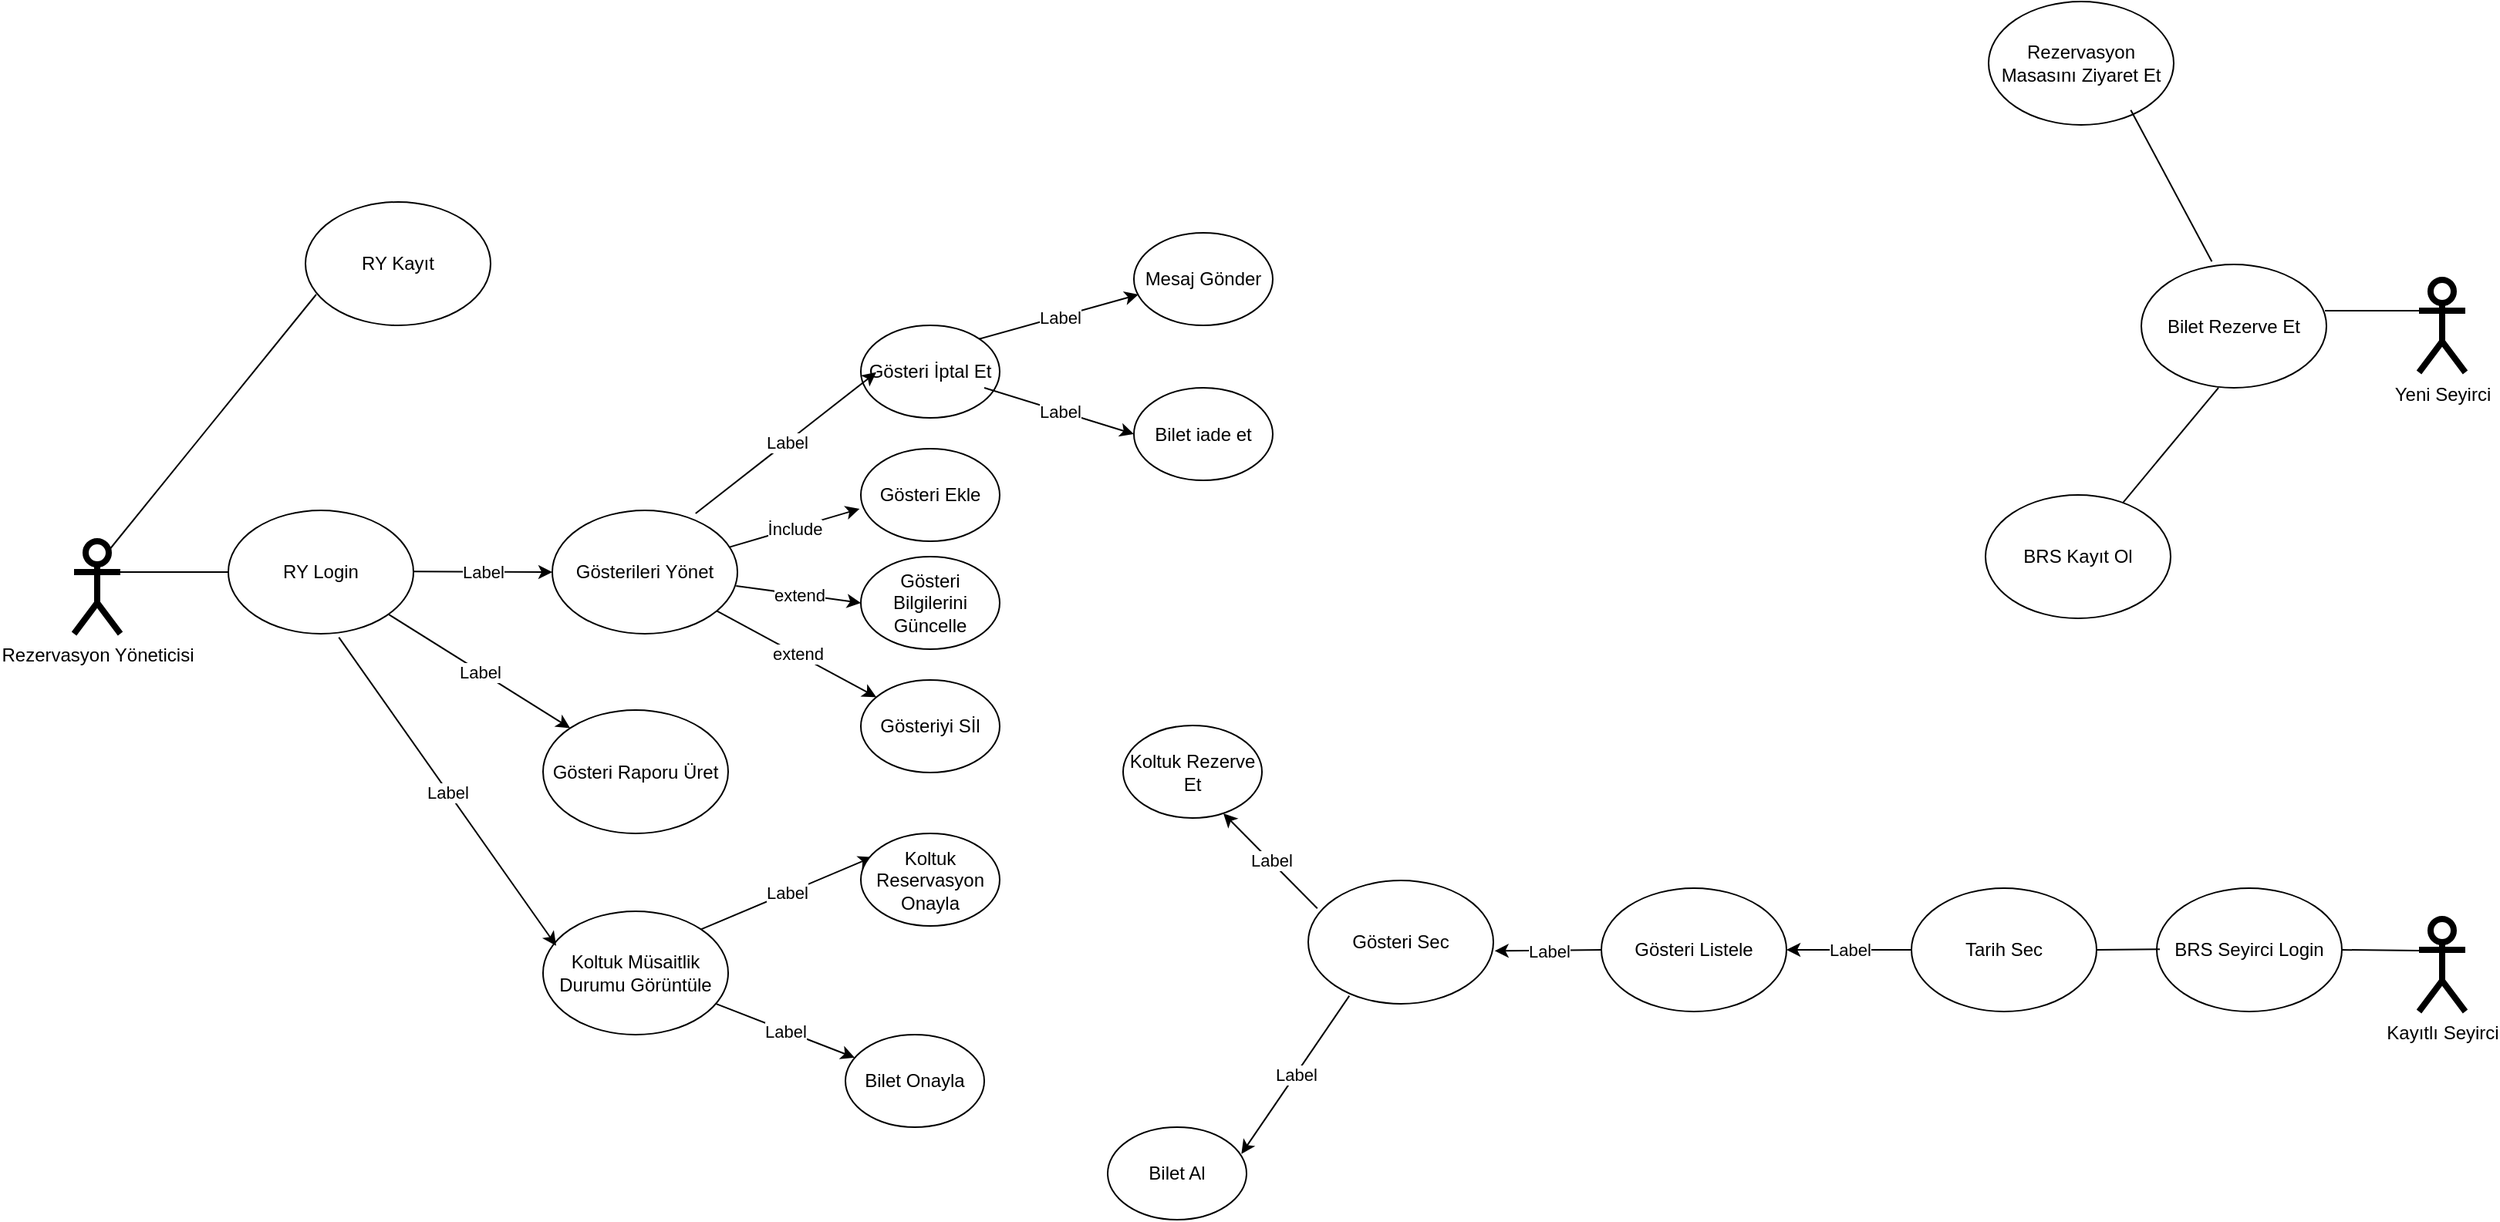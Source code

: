 <mxfile version="13.10.9" type="github">
  <diagram id="5KP6Ix1Ujum4DQlMS5nm" name="Page-1">
    <mxGraphModel dx="1673" dy="898" grid="1" gridSize="10" guides="1" tooltips="1" connect="1" arrows="1" fold="1" page="1" pageScale="1" pageWidth="827" pageHeight="1169" math="0" shadow="0">
      <root>
        <mxCell id="0" />
        <mxCell id="1" parent="0" />
        <mxCell id="PZJnfvKLTV9S15hEJAEC-1" value="&lt;div&gt;Rezervasyon Yöneticisi&lt;/div&gt;&lt;div&gt;&lt;br&gt;&lt;/div&gt;" style="shape=umlActor;verticalLabelPosition=bottom;verticalAlign=top;html=1;outlineConnect=0;strokeWidth=4;" parent="1" vertex="1">
          <mxGeometry x="50" y="380" width="30" height="60" as="geometry" />
        </mxCell>
        <mxCell id="PZJnfvKLTV9S15hEJAEC-5" value="RY Kayıt" style="ellipse;whiteSpace=wrap;html=1;" parent="1" vertex="1">
          <mxGeometry x="200" y="160" width="120" height="80" as="geometry" />
        </mxCell>
        <mxCell id="PZJnfvKLTV9S15hEJAEC-6" value="RY Login" style="ellipse;whiteSpace=wrap;html=1;" parent="1" vertex="1">
          <mxGeometry x="150" y="360" width="120" height="80" as="geometry" />
        </mxCell>
        <mxCell id="PZJnfvKLTV9S15hEJAEC-7" value="" style="endArrow=none;html=1;entryX=0.058;entryY=0.75;entryDx=0;entryDy=0;entryPerimeter=0;exitX=0.75;exitY=0.1;exitDx=0;exitDy=0;exitPerimeter=0;" parent="1" source="PZJnfvKLTV9S15hEJAEC-1" target="PZJnfvKLTV9S15hEJAEC-5" edge="1">
          <mxGeometry width="50" height="50" relative="1" as="geometry">
            <mxPoint x="90" y="380" as="sourcePoint" />
            <mxPoint x="140" y="330" as="targetPoint" />
          </mxGeometry>
        </mxCell>
        <mxCell id="PZJnfvKLTV9S15hEJAEC-10" value="Gösterileri Yönet" style="ellipse;whiteSpace=wrap;html=1;" parent="1" vertex="1">
          <mxGeometry x="360" y="360" width="120" height="80" as="geometry" />
        </mxCell>
        <mxCell id="PZJnfvKLTV9S15hEJAEC-12" value="Gösteri Ekle" style="ellipse;whiteSpace=wrap;html=1;" parent="1" vertex="1">
          <mxGeometry x="560" y="320" width="90" height="60" as="geometry" />
        </mxCell>
        <mxCell id="PZJnfvKLTV9S15hEJAEC-13" value="Gösteri Bilgilerini Güncelle" style="ellipse;whiteSpace=wrap;html=1;" parent="1" vertex="1">
          <mxGeometry x="560" y="390" width="90" height="60" as="geometry" />
        </mxCell>
        <mxCell id="PZJnfvKLTV9S15hEJAEC-14" value="Gösteriyi Sİl" style="ellipse;whiteSpace=wrap;html=1;" parent="1" vertex="1">
          <mxGeometry x="560" y="470" width="90" height="60" as="geometry" />
        </mxCell>
        <mxCell id="PZJnfvKLTV9S15hEJAEC-19" value="Gösteri Raporu Üret" style="ellipse;whiteSpace=wrap;html=1;" parent="1" vertex="1">
          <mxGeometry x="354" y="489.5" width="120" height="80" as="geometry" />
        </mxCell>
        <mxCell id="VGsMBg79oWYqIB5AP5ty-1" value="Koltuk Müsaitlik Durumu Görüntüle" style="ellipse;whiteSpace=wrap;html=1;" parent="1" vertex="1">
          <mxGeometry x="354" y="620" width="120" height="80" as="geometry" />
        </mxCell>
        <mxCell id="VGsMBg79oWYqIB5AP5ty-5" value="Bilet Onayla" style="ellipse;whiteSpace=wrap;html=1;" parent="1" vertex="1">
          <mxGeometry x="550" y="700" width="90" height="60" as="geometry" />
        </mxCell>
        <mxCell id="VGsMBg79oWYqIB5AP5ty-14" value="" style="endArrow=classic;html=1;" parent="1" source="PZJnfvKLTV9S15hEJAEC-10" target="PZJnfvKLTV9S15hEJAEC-14" edge="1">
          <mxGeometry relative="1" as="geometry">
            <mxPoint x="310" y="510" as="sourcePoint" />
            <mxPoint x="410" y="510" as="targetPoint" />
          </mxGeometry>
        </mxCell>
        <mxCell id="VGsMBg79oWYqIB5AP5ty-15" value="extend" style="edgeLabel;resizable=0;html=1;align=center;verticalAlign=middle;" parent="VGsMBg79oWYqIB5AP5ty-14" connectable="0" vertex="1">
          <mxGeometry relative="1" as="geometry" />
        </mxCell>
        <mxCell id="VGsMBg79oWYqIB5AP5ty-16" value="" style="endArrow=classic;html=1;entryX=0;entryY=0.5;entryDx=0;entryDy=0;exitX=0.993;exitY=0.612;exitDx=0;exitDy=0;exitPerimeter=0;" parent="1" source="PZJnfvKLTV9S15hEJAEC-10" target="PZJnfvKLTV9S15hEJAEC-13" edge="1">
          <mxGeometry relative="1" as="geometry">
            <mxPoint x="310" y="420" as="sourcePoint" />
            <mxPoint x="410" y="420" as="targetPoint" />
          </mxGeometry>
        </mxCell>
        <mxCell id="VGsMBg79oWYqIB5AP5ty-17" value="extend" style="edgeLabel;resizable=0;html=1;align=center;verticalAlign=middle;" parent="VGsMBg79oWYqIB5AP5ty-16" connectable="0" vertex="1">
          <mxGeometry relative="1" as="geometry" />
        </mxCell>
        <mxCell id="VGsMBg79oWYqIB5AP5ty-18" value="" style="endArrow=classic;html=1;entryX=-0.009;entryY=0.65;entryDx=0;entryDy=0;entryPerimeter=0;" parent="1" source="PZJnfvKLTV9S15hEJAEC-10" target="PZJnfvKLTV9S15hEJAEC-12" edge="1">
          <mxGeometry relative="1" as="geometry">
            <mxPoint x="320" y="370" as="sourcePoint" />
            <mxPoint x="420" y="370" as="targetPoint" />
          </mxGeometry>
        </mxCell>
        <mxCell id="VGsMBg79oWYqIB5AP5ty-19" value="İnclude" style="edgeLabel;resizable=0;html=1;align=center;verticalAlign=middle;" parent="VGsMBg79oWYqIB5AP5ty-18" connectable="0" vertex="1">
          <mxGeometry relative="1" as="geometry" />
        </mxCell>
        <mxCell id="VGsMBg79oWYqIB5AP5ty-22" value="" style="endArrow=classic;html=1;" parent="1" source="VGsMBg79oWYqIB5AP5ty-1" target="VGsMBg79oWYqIB5AP5ty-5" edge="1">
          <mxGeometry relative="1" as="geometry">
            <mxPoint x="484" y="670" as="sourcePoint" />
            <mxPoint x="584" y="670" as="targetPoint" />
          </mxGeometry>
        </mxCell>
        <mxCell id="VGsMBg79oWYqIB5AP5ty-23" value="Label" style="edgeLabel;resizable=0;html=1;align=center;verticalAlign=middle;" parent="VGsMBg79oWYqIB5AP5ty-22" connectable="0" vertex="1">
          <mxGeometry relative="1" as="geometry" />
        </mxCell>
        <mxCell id="VGsMBg79oWYqIB5AP5ty-29" value="Yeni Seyirci" style="shape=umlActor;verticalLabelPosition=bottom;verticalAlign=top;html=1;outlineConnect=0;strokeWidth=4;" parent="1" vertex="1">
          <mxGeometry x="1570" y="210.5" width="30" height="60" as="geometry" />
        </mxCell>
        <mxCell id="VGsMBg79oWYqIB5AP5ty-31" value="" style="endArrow=none;html=1;exitX=1;exitY=0.333;exitDx=0;exitDy=0;exitPerimeter=0;entryX=0;entryY=0.5;entryDx=0;entryDy=0;" parent="1" source="PZJnfvKLTV9S15hEJAEC-1" target="PZJnfvKLTV9S15hEJAEC-6" edge="1">
          <mxGeometry width="50" height="50" relative="1" as="geometry">
            <mxPoint x="100" y="445" as="sourcePoint" />
            <mxPoint x="150" y="395" as="targetPoint" />
          </mxGeometry>
        </mxCell>
        <mxCell id="VGsMBg79oWYqIB5AP5ty-33" value="" style="endArrow=classic;html=1;entryX=0.083;entryY=0.256;entryDx=0;entryDy=0;entryPerimeter=0;exitX=1;exitY=0;exitDx=0;exitDy=0;" parent="1" source="VGsMBg79oWYqIB5AP5ty-1" target="VGsMBg79oWYqIB5AP5ty-35" edge="1">
          <mxGeometry relative="1" as="geometry">
            <mxPoint x="320" y="560" as="sourcePoint" />
            <mxPoint x="420" y="560" as="targetPoint" />
          </mxGeometry>
        </mxCell>
        <mxCell id="VGsMBg79oWYqIB5AP5ty-34" value="Label" style="edgeLabel;resizable=0;html=1;align=center;verticalAlign=middle;" parent="VGsMBg79oWYqIB5AP5ty-33" connectable="0" vertex="1">
          <mxGeometry relative="1" as="geometry" />
        </mxCell>
        <mxCell id="VGsMBg79oWYqIB5AP5ty-35" value="Koltuk Reservasyon Onayla" style="ellipse;whiteSpace=wrap;html=1;" parent="1" vertex="1">
          <mxGeometry x="560" y="569.5" width="90" height="60" as="geometry" />
        </mxCell>
        <mxCell id="VGsMBg79oWYqIB5AP5ty-36" value="" style="endArrow=classic;html=1;entryX=0;entryY=0.5;entryDx=0;entryDy=0;" parent="1" target="PZJnfvKLTV9S15hEJAEC-10" edge="1">
          <mxGeometry relative="1" as="geometry">
            <mxPoint x="270" y="399.58" as="sourcePoint" />
            <mxPoint x="340" y="400" as="targetPoint" />
          </mxGeometry>
        </mxCell>
        <mxCell id="VGsMBg79oWYqIB5AP5ty-37" value="Label" style="edgeLabel;resizable=0;html=1;align=center;verticalAlign=middle;" parent="VGsMBg79oWYqIB5AP5ty-36" connectable="0" vertex="1">
          <mxGeometry relative="1" as="geometry" />
        </mxCell>
        <mxCell id="VGsMBg79oWYqIB5AP5ty-39" value="" style="endArrow=classic;html=1;entryX=0;entryY=0;entryDx=0;entryDy=0;" parent="1" source="PZJnfvKLTV9S15hEJAEC-6" target="PZJnfvKLTV9S15hEJAEC-19" edge="1">
          <mxGeometry relative="1" as="geometry">
            <mxPoint x="310" y="510" as="sourcePoint" />
            <mxPoint x="410" y="510" as="targetPoint" />
          </mxGeometry>
        </mxCell>
        <mxCell id="VGsMBg79oWYqIB5AP5ty-40" value="Label" style="edgeLabel;resizable=0;html=1;align=center;verticalAlign=middle;" parent="VGsMBg79oWYqIB5AP5ty-39" connectable="0" vertex="1">
          <mxGeometry relative="1" as="geometry" />
        </mxCell>
        <mxCell id="VGsMBg79oWYqIB5AP5ty-41" value="" style="endArrow=classic;html=1;exitX=0.597;exitY=1.029;exitDx=0;exitDy=0;exitPerimeter=0;entryX=0.071;entryY=0.279;entryDx=0;entryDy=0;entryPerimeter=0;" parent="1" source="PZJnfvKLTV9S15hEJAEC-6" target="VGsMBg79oWYqIB5AP5ty-1" edge="1">
          <mxGeometry relative="1" as="geometry">
            <mxPoint x="310" y="510" as="sourcePoint" />
            <mxPoint x="410" y="510" as="targetPoint" />
          </mxGeometry>
        </mxCell>
        <mxCell id="VGsMBg79oWYqIB5AP5ty-42" value="Label" style="edgeLabel;resizable=0;html=1;align=center;verticalAlign=middle;" parent="VGsMBg79oWYqIB5AP5ty-41" connectable="0" vertex="1">
          <mxGeometry relative="1" as="geometry" />
        </mxCell>
        <mxCell id="VGsMBg79oWYqIB5AP5ty-47" value="Bilet Rezerve Et" style="ellipse;whiteSpace=wrap;html=1;" parent="1" vertex="1">
          <mxGeometry x="1390" y="200.5" width="120" height="80" as="geometry" />
        </mxCell>
        <mxCell id="VGsMBg79oWYqIB5AP5ty-48" value="" style="endArrow=none;html=1;exitX=0.992;exitY=0.375;exitDx=0;exitDy=0;exitPerimeter=0;" parent="1" source="VGsMBg79oWYqIB5AP5ty-47" edge="1">
          <mxGeometry width="50" height="50" relative="1" as="geometry">
            <mxPoint x="1520" y="280.5" as="sourcePoint" />
            <mxPoint x="1570" y="230.5" as="targetPoint" />
          </mxGeometry>
        </mxCell>
        <mxCell id="VGsMBg79oWYqIB5AP5ty-49" value="Rezervasyon Masasını Ziyaret Et" style="ellipse;whiteSpace=wrap;html=1;" parent="1" vertex="1">
          <mxGeometry x="1291" y="30" width="120" height="80" as="geometry" />
        </mxCell>
        <mxCell id="VGsMBg79oWYqIB5AP5ty-50" value="BRS Kayıt Ol" style="ellipse;whiteSpace=wrap;html=1;" parent="1" vertex="1">
          <mxGeometry x="1289" y="350" width="120" height="80" as="geometry" />
        </mxCell>
        <mxCell id="VGsMBg79oWYqIB5AP5ty-51" value="" style="endArrow=none;html=1;entryX=0.381;entryY=-0.023;entryDx=0;entryDy=0;entryPerimeter=0;exitX=0.943;exitY=0.748;exitDx=0;exitDy=0;exitPerimeter=0;" parent="1" target="VGsMBg79oWYqIB5AP5ty-47" edge="1">
          <mxGeometry width="50" height="50" relative="1" as="geometry">
            <mxPoint x="1383.16" y="100.34" as="sourcePoint" />
            <mxPoint x="1440" y="40.5" as="targetPoint" />
          </mxGeometry>
        </mxCell>
        <mxCell id="VGsMBg79oWYqIB5AP5ty-52" value="" style="endArrow=none;html=1;" parent="1" source="VGsMBg79oWYqIB5AP5ty-50" edge="1">
          <mxGeometry width="50" height="50" relative="1" as="geometry">
            <mxPoint x="1390" y="330.5" as="sourcePoint" />
            <mxPoint x="1440" y="280.5" as="targetPoint" />
          </mxGeometry>
        </mxCell>
        <mxCell id="VGsMBg79oWYqIB5AP5ty-53" value="Kayıtlı Seyirci" style="shape=umlActor;verticalLabelPosition=bottom;verticalAlign=top;html=1;outlineConnect=0;strokeWidth=4;" parent="1" vertex="1">
          <mxGeometry x="1570" y="625" width="30" height="60" as="geometry" />
        </mxCell>
        <mxCell id="VGsMBg79oWYqIB5AP5ty-58" value="BRS Seyirci Login" style="ellipse;whiteSpace=wrap;html=1;" parent="1" vertex="1">
          <mxGeometry x="1400" y="605" width="120" height="80" as="geometry" />
        </mxCell>
        <mxCell id="VGsMBg79oWYqIB5AP5ty-59" value="" style="endArrow=none;html=1;exitX=1;exitY=0.5;exitDx=0;exitDy=0;" parent="1" edge="1">
          <mxGeometry width="50" height="50" relative="1" as="geometry">
            <mxPoint x="1520" y="645" as="sourcePoint" />
            <mxPoint x="1570" y="645.5" as="targetPoint" />
          </mxGeometry>
        </mxCell>
        <mxCell id="VGsMBg79oWYqIB5AP5ty-61" value="Gösteri Sec" style="ellipse;whiteSpace=wrap;html=1;" parent="1" vertex="1">
          <mxGeometry x="850" y="600" width="120" height="80" as="geometry" />
        </mxCell>
        <mxCell id="VGsMBg79oWYqIB5AP5ty-62" value="Koltuk Rezerve Et" style="ellipse;whiteSpace=wrap;html=1;" parent="1" vertex="1">
          <mxGeometry x="730" y="499.5" width="90" height="60" as="geometry" />
        </mxCell>
        <mxCell id="VGsMBg79oWYqIB5AP5ty-63" value="Bilet Al" style="ellipse;whiteSpace=wrap;html=1;" parent="1" vertex="1">
          <mxGeometry x="720" y="760" width="90" height="60" as="geometry" />
        </mxCell>
        <mxCell id="VGsMBg79oWYqIB5AP5ty-66" value="Tarih Sec" style="ellipse;whiteSpace=wrap;html=1;" parent="1" vertex="1">
          <mxGeometry x="1241" y="605" width="120" height="80" as="geometry" />
        </mxCell>
        <mxCell id="VGsMBg79oWYqIB5AP5ty-67" value="Gösteri Listele" style="ellipse;whiteSpace=wrap;html=1;" parent="1" vertex="1">
          <mxGeometry x="1040" y="605" width="120" height="80" as="geometry" />
        </mxCell>
        <mxCell id="VGsMBg79oWYqIB5AP5ty-68" value="" style="endArrow=none;html=1;exitX=1;exitY=0.5;exitDx=0;exitDy=0;" parent="1" source="VGsMBg79oWYqIB5AP5ty-66" edge="1">
          <mxGeometry width="50" height="50" relative="1" as="geometry">
            <mxPoint x="1352" y="644.58" as="sourcePoint" />
            <mxPoint x="1402" y="644.58" as="targetPoint" />
          </mxGeometry>
        </mxCell>
        <mxCell id="VGsMBg79oWYqIB5AP5ty-69" value="" style="endArrow=classic;html=1;exitX=0;exitY=0.5;exitDx=0;exitDy=0;entryX=1;entryY=0.5;entryDx=0;entryDy=0;" parent="1" source="VGsMBg79oWYqIB5AP5ty-66" target="VGsMBg79oWYqIB5AP5ty-67" edge="1">
          <mxGeometry relative="1" as="geometry">
            <mxPoint x="1040" y="550" as="sourcePoint" />
            <mxPoint x="1140" y="550" as="targetPoint" />
          </mxGeometry>
        </mxCell>
        <mxCell id="VGsMBg79oWYqIB5AP5ty-70" value="Label" style="edgeLabel;resizable=0;html=1;align=center;verticalAlign=middle;" parent="VGsMBg79oWYqIB5AP5ty-69" connectable="0" vertex="1">
          <mxGeometry relative="1" as="geometry" />
        </mxCell>
        <mxCell id="VGsMBg79oWYqIB5AP5ty-71" value="" style="endArrow=classic;html=1;exitX=0;exitY=0.5;exitDx=0;exitDy=0;entryX=1.007;entryY=0.571;entryDx=0;entryDy=0;entryPerimeter=0;" parent="1" source="VGsMBg79oWYqIB5AP5ty-67" target="VGsMBg79oWYqIB5AP5ty-61" edge="1">
          <mxGeometry relative="1" as="geometry">
            <mxPoint x="1040" y="550" as="sourcePoint" />
            <mxPoint x="1140" y="550" as="targetPoint" />
          </mxGeometry>
        </mxCell>
        <mxCell id="VGsMBg79oWYqIB5AP5ty-72" value="Label" style="edgeLabel;resizable=0;html=1;align=center;verticalAlign=middle;" parent="VGsMBg79oWYqIB5AP5ty-71" connectable="0" vertex="1">
          <mxGeometry relative="1" as="geometry" />
        </mxCell>
        <mxCell id="VGsMBg79oWYqIB5AP5ty-73" value="" style="endArrow=classic;html=1;exitX=0.049;exitY=0.227;exitDx=0;exitDy=0;exitPerimeter=0;entryX=0.722;entryY=0.95;entryDx=0;entryDy=0;entryPerimeter=0;" parent="1" source="VGsMBg79oWYqIB5AP5ty-61" target="VGsMBg79oWYqIB5AP5ty-62" edge="1">
          <mxGeometry relative="1" as="geometry">
            <mxPoint x="820" y="580" as="sourcePoint" />
            <mxPoint x="920" y="580" as="targetPoint" />
          </mxGeometry>
        </mxCell>
        <mxCell id="VGsMBg79oWYqIB5AP5ty-74" value="Label" style="edgeLabel;resizable=0;html=1;align=center;verticalAlign=middle;" parent="VGsMBg79oWYqIB5AP5ty-73" connectable="0" vertex="1">
          <mxGeometry relative="1" as="geometry" />
        </mxCell>
        <mxCell id="VGsMBg79oWYqIB5AP5ty-75" value="" style="endArrow=classic;html=1;exitX=0.222;exitY=0.935;exitDx=0;exitDy=0;exitPerimeter=0;entryX=0.963;entryY=0.289;entryDx=0;entryDy=0;entryPerimeter=0;" parent="1" source="VGsMBg79oWYqIB5AP5ty-61" target="VGsMBg79oWYqIB5AP5ty-63" edge="1">
          <mxGeometry relative="1" as="geometry">
            <mxPoint x="820" y="580" as="sourcePoint" />
            <mxPoint x="920" y="580" as="targetPoint" />
          </mxGeometry>
        </mxCell>
        <mxCell id="VGsMBg79oWYqIB5AP5ty-76" value="Label" style="edgeLabel;resizable=0;html=1;align=center;verticalAlign=middle;" parent="VGsMBg79oWYqIB5AP5ty-75" connectable="0" vertex="1">
          <mxGeometry relative="1" as="geometry" />
        </mxCell>
        <mxCell id="XU9Ksy9cB-Oi5Grs_kAj-3" value="Mesaj Gönder" style="ellipse;whiteSpace=wrap;html=1;" vertex="1" parent="1">
          <mxGeometry x="737" y="180" width="90" height="60" as="geometry" />
        </mxCell>
        <mxCell id="XU9Ksy9cB-Oi5Grs_kAj-4" value="Bilet iade et" style="ellipse;whiteSpace=wrap;html=1;" vertex="1" parent="1">
          <mxGeometry x="737" y="280.5" width="90" height="60" as="geometry" />
        </mxCell>
        <mxCell id="XU9Ksy9cB-Oi5Grs_kAj-7" value="Gösteri İptal Et" style="ellipse;whiteSpace=wrap;html=1;" vertex="1" parent="1">
          <mxGeometry x="560" y="240" width="90" height="60" as="geometry" />
        </mxCell>
        <mxCell id="XU9Ksy9cB-Oi5Grs_kAj-8" value="" style="endArrow=classic;html=1;entryX=0;entryY=0.5;entryDx=0;entryDy=0;exitX=0.774;exitY=0.025;exitDx=0;exitDy=0;exitPerimeter=0;" edge="1" parent="1" source="PZJnfvKLTV9S15hEJAEC-10">
          <mxGeometry relative="1" as="geometry">
            <mxPoint x="480" y="270.0" as="sourcePoint" />
            <mxPoint x="570.0" y="270.42" as="targetPoint" />
          </mxGeometry>
        </mxCell>
        <mxCell id="XU9Ksy9cB-Oi5Grs_kAj-9" value="Label" style="edgeLabel;resizable=0;html=1;align=center;verticalAlign=middle;" connectable="0" vertex="1" parent="XU9Ksy9cB-Oi5Grs_kAj-8">
          <mxGeometry relative="1" as="geometry" />
        </mxCell>
        <mxCell id="XU9Ksy9cB-Oi5Grs_kAj-10" value="" style="endArrow=classic;html=1;entryX=0;entryY=0.5;entryDx=0;entryDy=0;" edge="1" parent="1" target="XU9Ksy9cB-Oi5Grs_kAj-4">
          <mxGeometry relative="1" as="geometry">
            <mxPoint x="640" y="280.5" as="sourcePoint" />
            <mxPoint x="730.0" y="280.92" as="targetPoint" />
          </mxGeometry>
        </mxCell>
        <mxCell id="XU9Ksy9cB-Oi5Grs_kAj-11" value="Label" style="edgeLabel;resizable=0;html=1;align=center;verticalAlign=middle;" connectable="0" vertex="1" parent="XU9Ksy9cB-Oi5Grs_kAj-10">
          <mxGeometry relative="1" as="geometry" />
        </mxCell>
        <mxCell id="XU9Ksy9cB-Oi5Grs_kAj-12" value="" style="endArrow=classic;html=1;exitX=1;exitY=0;exitDx=0;exitDy=0;" edge="1" parent="1" source="XU9Ksy9cB-Oi5Grs_kAj-7">
          <mxGeometry relative="1" as="geometry">
            <mxPoint x="650" y="220.5" as="sourcePoint" />
            <mxPoint x="740" y="220" as="targetPoint" />
          </mxGeometry>
        </mxCell>
        <mxCell id="XU9Ksy9cB-Oi5Grs_kAj-13" value="Label" style="edgeLabel;resizable=0;html=1;align=center;verticalAlign=middle;" connectable="0" vertex="1" parent="XU9Ksy9cB-Oi5Grs_kAj-12">
          <mxGeometry relative="1" as="geometry" />
        </mxCell>
      </root>
    </mxGraphModel>
  </diagram>
</mxfile>
